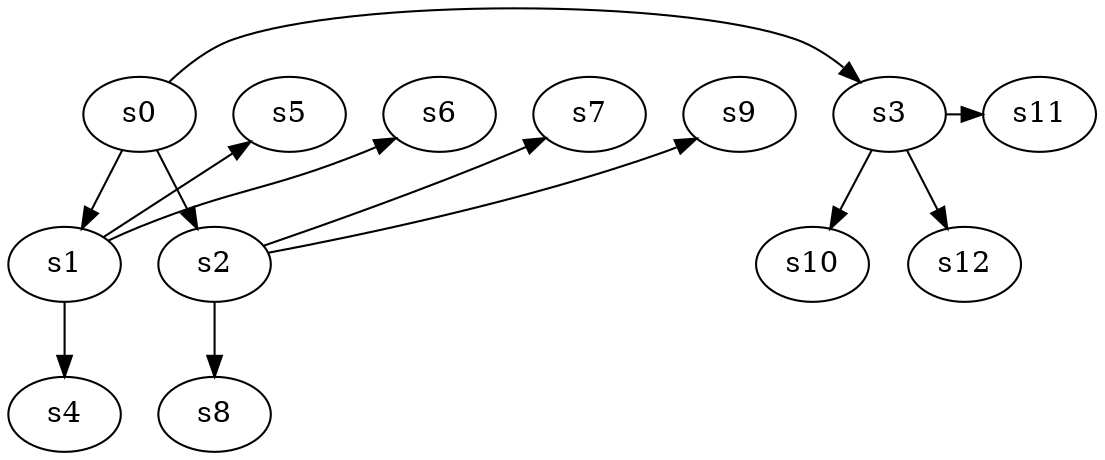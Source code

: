 digraph game_0373_branch_3_3 {
    s0 [name="s0", player=1, target=1];
    s1 [name="s1", player=0, target=1];
    s2 [name="s2", player=1];
    s3 [name="s3", player=1];
    s4 [name="s4", player=0];
    s5 [name="s5", player=1];
    s6 [name="s6", player=1];
    s7 [name="s7", player=1, target=1];
    s8 [name="s8", player=1, target=1];
    s9 [name="s9", player=1, target=1];
    s10 [name="s10", player=1, target=1];
    s11 [name="s11", player=1, target=1];
    s12 [name="s12", player=0];

    s0 -> s1;
    s0 -> s2;
    s0 -> s3 [constraint="!(time % 5 == 0)"];
    s1 -> s4;
    s1 -> s5 [constraint="time == 3 || time == 8 || time == 11"];
    s1 -> s6 [constraint="!(time % 5 == 0)"];
    s2 -> s7 [constraint="time % 4 == 1"];
    s2 -> s8;
    s2 -> s9 [constraint="time % 5 == 2"];
    s3 -> s10;
    s3 -> s11 [constraint="time == 0 || time == 6"];
    s3 -> s12;
}
